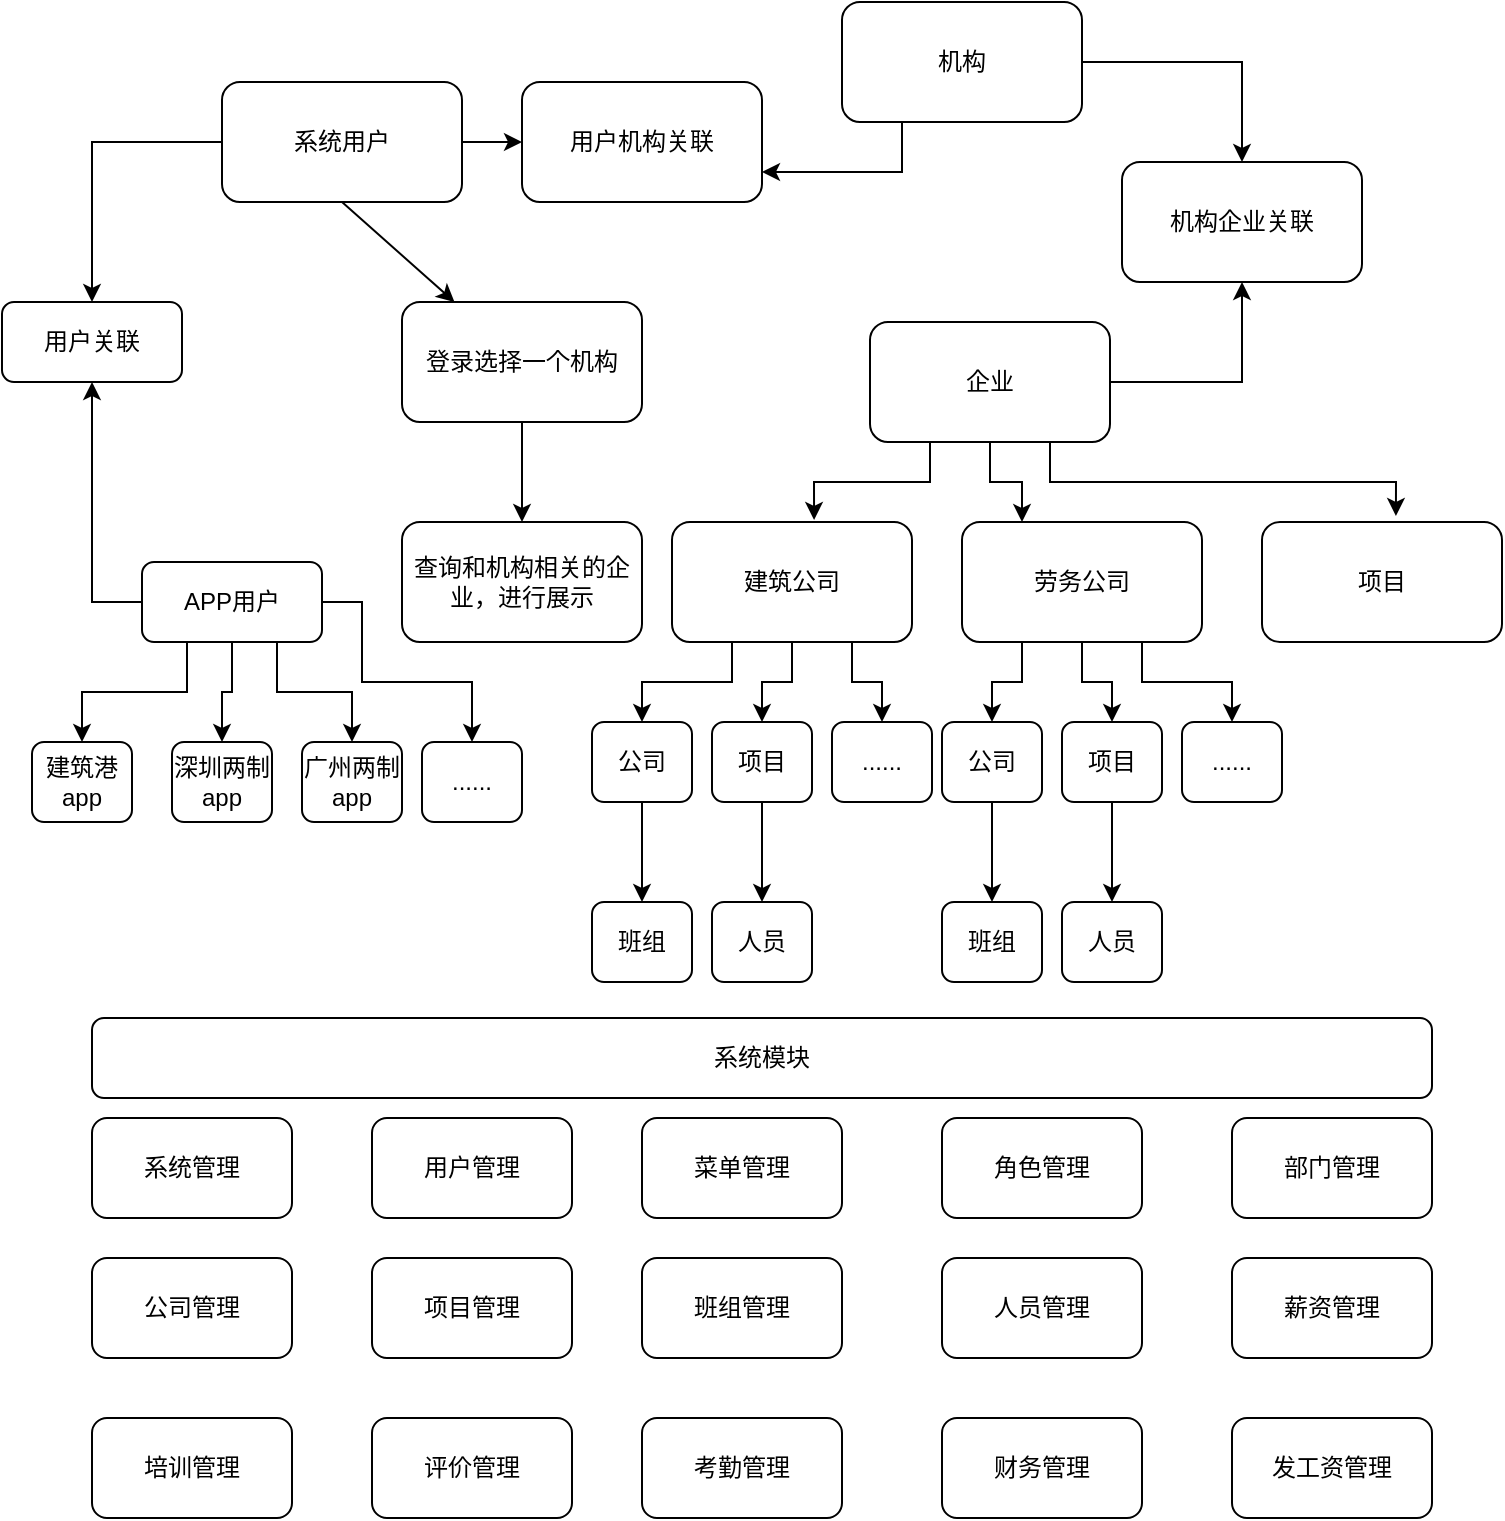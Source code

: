 <mxfile version="20.8.18" type="github">
  <diagram name="第 1 页" id="LrjgyNlb1xR0Tq_DUaoB">
    <mxGraphModel dx="1114" dy="584" grid="1" gridSize="10" guides="1" tooltips="1" connect="1" arrows="1" fold="1" page="1" pageScale="1" pageWidth="827" pageHeight="1169" math="0" shadow="0">
      <root>
        <mxCell id="0" />
        <mxCell id="1" parent="0" />
        <mxCell id="DURUOgqbGRzKwxD4fX7g-3" value="" style="edgeStyle=orthogonalEdgeStyle;rounded=0;orthogonalLoop=1;jettySize=auto;html=1;entryX=0;entryY=0.5;entryDx=0;entryDy=0;" edge="1" parent="1" source="DURUOgqbGRzKwxD4fX7g-1" target="DURUOgqbGRzKwxD4fX7g-5">
          <mxGeometry relative="1" as="geometry" />
        </mxCell>
        <mxCell id="DURUOgqbGRzKwxD4fX7g-54" style="edgeStyle=orthogonalEdgeStyle;rounded=0;orthogonalLoop=1;jettySize=auto;html=1;exitX=0;exitY=0.5;exitDx=0;exitDy=0;" edge="1" parent="1" source="DURUOgqbGRzKwxD4fX7g-1" target="DURUOgqbGRzKwxD4fX7g-53">
          <mxGeometry relative="1" as="geometry" />
        </mxCell>
        <mxCell id="DURUOgqbGRzKwxD4fX7g-1" value="系统用户" style="rounded=1;whiteSpace=wrap;html=1;" vertex="1" parent="1">
          <mxGeometry x="130" y="270" width="120" height="60" as="geometry" />
        </mxCell>
        <mxCell id="DURUOgqbGRzKwxD4fX7g-38" style="edgeStyle=orthogonalEdgeStyle;rounded=0;orthogonalLoop=1;jettySize=auto;html=1;exitX=0.25;exitY=1;exitDx=0;exitDy=0;entryX=1;entryY=0.75;entryDx=0;entryDy=0;" edge="1" parent="1" source="DURUOgqbGRzKwxD4fX7g-2" target="DURUOgqbGRzKwxD4fX7g-5">
          <mxGeometry relative="1" as="geometry" />
        </mxCell>
        <mxCell id="DURUOgqbGRzKwxD4fX7g-39" style="edgeStyle=orthogonalEdgeStyle;rounded=0;orthogonalLoop=1;jettySize=auto;html=1;exitX=1;exitY=0.5;exitDx=0;exitDy=0;" edge="1" parent="1" source="DURUOgqbGRzKwxD4fX7g-2" target="DURUOgqbGRzKwxD4fX7g-8">
          <mxGeometry relative="1" as="geometry" />
        </mxCell>
        <mxCell id="DURUOgqbGRzKwxD4fX7g-2" value="机构" style="whiteSpace=wrap;html=1;rounded=1;" vertex="1" parent="1">
          <mxGeometry x="440" y="230" width="120" height="60" as="geometry" />
        </mxCell>
        <mxCell id="DURUOgqbGRzKwxD4fX7g-19" style="edgeStyle=orthogonalEdgeStyle;rounded=0;orthogonalLoop=1;jettySize=auto;html=1;exitX=0.25;exitY=1;exitDx=0;exitDy=0;entryX=0.592;entryY=-0.017;entryDx=0;entryDy=0;entryPerimeter=0;" edge="1" parent="1" source="DURUOgqbGRzKwxD4fX7g-4" target="DURUOgqbGRzKwxD4fX7g-16">
          <mxGeometry relative="1" as="geometry" />
        </mxCell>
        <mxCell id="DURUOgqbGRzKwxD4fX7g-21" style="edgeStyle=orthogonalEdgeStyle;rounded=0;orthogonalLoop=1;jettySize=auto;html=1;exitX=0.75;exitY=1;exitDx=0;exitDy=0;entryX=0.558;entryY=-0.05;entryDx=0;entryDy=0;entryPerimeter=0;" edge="1" parent="1" source="DURUOgqbGRzKwxD4fX7g-4" target="DURUOgqbGRzKwxD4fX7g-18">
          <mxGeometry relative="1" as="geometry" />
        </mxCell>
        <mxCell id="DURUOgqbGRzKwxD4fX7g-50" style="edgeStyle=orthogonalEdgeStyle;rounded=0;orthogonalLoop=1;jettySize=auto;html=1;exitX=1;exitY=0.5;exitDx=0;exitDy=0;" edge="1" parent="1" source="DURUOgqbGRzKwxD4fX7g-4" target="DURUOgqbGRzKwxD4fX7g-8">
          <mxGeometry relative="1" as="geometry" />
        </mxCell>
        <mxCell id="DURUOgqbGRzKwxD4fX7g-51" style="edgeStyle=orthogonalEdgeStyle;rounded=0;orthogonalLoop=1;jettySize=auto;html=1;exitX=0.5;exitY=1;exitDx=0;exitDy=0;entryX=0.25;entryY=0;entryDx=0;entryDy=0;" edge="1" parent="1" source="DURUOgqbGRzKwxD4fX7g-4" target="DURUOgqbGRzKwxD4fX7g-17">
          <mxGeometry relative="1" as="geometry" />
        </mxCell>
        <mxCell id="DURUOgqbGRzKwxD4fX7g-4" value="企业" style="rounded=1;whiteSpace=wrap;html=1;" vertex="1" parent="1">
          <mxGeometry x="454" y="390" width="120" height="60" as="geometry" />
        </mxCell>
        <mxCell id="DURUOgqbGRzKwxD4fX7g-5" value="用户机构关联" style="rounded=1;whiteSpace=wrap;html=1;" vertex="1" parent="1">
          <mxGeometry x="280" y="270" width="120" height="60" as="geometry" />
        </mxCell>
        <mxCell id="DURUOgqbGRzKwxD4fX7g-8" value="机构企业关联" style="rounded=1;whiteSpace=wrap;html=1;" vertex="1" parent="1">
          <mxGeometry x="580" y="310" width="120" height="60" as="geometry" />
        </mxCell>
        <mxCell id="DURUOgqbGRzKwxD4fX7g-15" value="" style="edgeStyle=orthogonalEdgeStyle;rounded=0;orthogonalLoop=1;jettySize=auto;html=1;" edge="1" parent="1" source="DURUOgqbGRzKwxD4fX7g-9" target="DURUOgqbGRzKwxD4fX7g-14">
          <mxGeometry relative="1" as="geometry" />
        </mxCell>
        <mxCell id="DURUOgqbGRzKwxD4fX7g-9" value="登录选择一个机构" style="rounded=1;whiteSpace=wrap;html=1;" vertex="1" parent="1">
          <mxGeometry x="220" y="380" width="120" height="60" as="geometry" />
        </mxCell>
        <mxCell id="DURUOgqbGRzKwxD4fX7g-10" value="" style="endArrow=classic;html=1;rounded=0;exitX=0.5;exitY=1;exitDx=0;exitDy=0;" edge="1" parent="1" source="DURUOgqbGRzKwxD4fX7g-1" target="DURUOgqbGRzKwxD4fX7g-9">
          <mxGeometry width="50" height="50" relative="1" as="geometry">
            <mxPoint x="390" y="330" as="sourcePoint" />
            <mxPoint x="440" y="280" as="targetPoint" />
          </mxGeometry>
        </mxCell>
        <mxCell id="DURUOgqbGRzKwxD4fX7g-14" value="查询和机构相关的企业，进行展示" style="whiteSpace=wrap;html=1;rounded=1;" vertex="1" parent="1">
          <mxGeometry x="220" y="490" width="120" height="60" as="geometry" />
        </mxCell>
        <mxCell id="DURUOgqbGRzKwxD4fX7g-28" style="edgeStyle=orthogonalEdgeStyle;rounded=0;orthogonalLoop=1;jettySize=auto;html=1;exitX=0.25;exitY=1;exitDx=0;exitDy=0;entryX=0.5;entryY=0;entryDx=0;entryDy=0;" edge="1" parent="1" source="DURUOgqbGRzKwxD4fX7g-16" target="DURUOgqbGRzKwxD4fX7g-24">
          <mxGeometry relative="1" as="geometry" />
        </mxCell>
        <mxCell id="DURUOgqbGRzKwxD4fX7g-29" style="edgeStyle=orthogonalEdgeStyle;rounded=0;orthogonalLoop=1;jettySize=auto;html=1;exitX=0.5;exitY=1;exitDx=0;exitDy=0;" edge="1" parent="1" source="DURUOgqbGRzKwxD4fX7g-16" target="DURUOgqbGRzKwxD4fX7g-25">
          <mxGeometry relative="1" as="geometry" />
        </mxCell>
        <mxCell id="DURUOgqbGRzKwxD4fX7g-34" style="edgeStyle=orthogonalEdgeStyle;rounded=0;orthogonalLoop=1;jettySize=auto;html=1;exitX=0.75;exitY=1;exitDx=0;exitDy=0;entryX=0.5;entryY=0;entryDx=0;entryDy=0;" edge="1" parent="1" source="DURUOgqbGRzKwxD4fX7g-16" target="DURUOgqbGRzKwxD4fX7g-33">
          <mxGeometry relative="1" as="geometry" />
        </mxCell>
        <mxCell id="DURUOgqbGRzKwxD4fX7g-16" value="建筑公司" style="rounded=1;whiteSpace=wrap;html=1;" vertex="1" parent="1">
          <mxGeometry x="355" y="490" width="120" height="60" as="geometry" />
        </mxCell>
        <mxCell id="DURUOgqbGRzKwxD4fX7g-30" style="edgeStyle=orthogonalEdgeStyle;rounded=0;orthogonalLoop=1;jettySize=auto;html=1;exitX=0.25;exitY=1;exitDx=0;exitDy=0;entryX=0.5;entryY=0;entryDx=0;entryDy=0;" edge="1" parent="1" source="DURUOgqbGRzKwxD4fX7g-17" target="DURUOgqbGRzKwxD4fX7g-26">
          <mxGeometry relative="1" as="geometry" />
        </mxCell>
        <mxCell id="DURUOgqbGRzKwxD4fX7g-31" style="edgeStyle=orthogonalEdgeStyle;rounded=0;orthogonalLoop=1;jettySize=auto;html=1;exitX=0.5;exitY=1;exitDx=0;exitDy=0;entryX=0.5;entryY=0;entryDx=0;entryDy=0;" edge="1" parent="1" source="DURUOgqbGRzKwxD4fX7g-17" target="DURUOgqbGRzKwxD4fX7g-27">
          <mxGeometry relative="1" as="geometry" />
        </mxCell>
        <mxCell id="DURUOgqbGRzKwxD4fX7g-36" style="edgeStyle=orthogonalEdgeStyle;rounded=0;orthogonalLoop=1;jettySize=auto;html=1;exitX=0.75;exitY=1;exitDx=0;exitDy=0;" edge="1" parent="1" source="DURUOgqbGRzKwxD4fX7g-17" target="DURUOgqbGRzKwxD4fX7g-35">
          <mxGeometry relative="1" as="geometry" />
        </mxCell>
        <mxCell id="DURUOgqbGRzKwxD4fX7g-17" value="劳务公司" style="rounded=1;whiteSpace=wrap;html=1;" vertex="1" parent="1">
          <mxGeometry x="500" y="490" width="120" height="60" as="geometry" />
        </mxCell>
        <mxCell id="DURUOgqbGRzKwxD4fX7g-18" value="项目" style="rounded=1;whiteSpace=wrap;html=1;" vertex="1" parent="1">
          <mxGeometry x="650" y="490" width="120" height="60" as="geometry" />
        </mxCell>
        <mxCell id="DURUOgqbGRzKwxD4fX7g-44" style="edgeStyle=orthogonalEdgeStyle;rounded=0;orthogonalLoop=1;jettySize=auto;html=1;exitX=0.5;exitY=1;exitDx=0;exitDy=0;entryX=0.5;entryY=0;entryDx=0;entryDy=0;" edge="1" parent="1" source="DURUOgqbGRzKwxD4fX7g-24" target="DURUOgqbGRzKwxD4fX7g-41">
          <mxGeometry relative="1" as="geometry" />
        </mxCell>
        <mxCell id="DURUOgqbGRzKwxD4fX7g-24" value="公司" style="rounded=1;whiteSpace=wrap;html=1;" vertex="1" parent="1">
          <mxGeometry x="315" y="590" width="50" height="40" as="geometry" />
        </mxCell>
        <mxCell id="DURUOgqbGRzKwxD4fX7g-45" style="edgeStyle=orthogonalEdgeStyle;rounded=0;orthogonalLoop=1;jettySize=auto;html=1;exitX=0.5;exitY=1;exitDx=0;exitDy=0;entryX=0.5;entryY=0;entryDx=0;entryDy=0;" edge="1" parent="1" source="DURUOgqbGRzKwxD4fX7g-25" target="DURUOgqbGRzKwxD4fX7g-42">
          <mxGeometry relative="1" as="geometry" />
        </mxCell>
        <mxCell id="DURUOgqbGRzKwxD4fX7g-25" value="项目" style="rounded=1;whiteSpace=wrap;html=1;" vertex="1" parent="1">
          <mxGeometry x="375" y="590" width="50" height="40" as="geometry" />
        </mxCell>
        <mxCell id="DURUOgqbGRzKwxD4fX7g-48" style="edgeStyle=orthogonalEdgeStyle;rounded=0;orthogonalLoop=1;jettySize=auto;html=1;exitX=0.5;exitY=1;exitDx=0;exitDy=0;" edge="1" parent="1" source="DURUOgqbGRzKwxD4fX7g-26" target="DURUOgqbGRzKwxD4fX7g-46">
          <mxGeometry relative="1" as="geometry" />
        </mxCell>
        <mxCell id="DURUOgqbGRzKwxD4fX7g-26" value="公司" style="rounded=1;whiteSpace=wrap;html=1;" vertex="1" parent="1">
          <mxGeometry x="490" y="590" width="50" height="40" as="geometry" />
        </mxCell>
        <mxCell id="DURUOgqbGRzKwxD4fX7g-49" style="edgeStyle=orthogonalEdgeStyle;rounded=0;orthogonalLoop=1;jettySize=auto;html=1;exitX=0.5;exitY=1;exitDx=0;exitDy=0;entryX=0.5;entryY=0;entryDx=0;entryDy=0;" edge="1" parent="1" source="DURUOgqbGRzKwxD4fX7g-27" target="DURUOgqbGRzKwxD4fX7g-47">
          <mxGeometry relative="1" as="geometry" />
        </mxCell>
        <mxCell id="DURUOgqbGRzKwxD4fX7g-27" value="项目" style="rounded=1;whiteSpace=wrap;html=1;" vertex="1" parent="1">
          <mxGeometry x="550" y="590" width="50" height="40" as="geometry" />
        </mxCell>
        <mxCell id="DURUOgqbGRzKwxD4fX7g-33" value="......" style="rounded=1;whiteSpace=wrap;html=1;" vertex="1" parent="1">
          <mxGeometry x="435" y="590" width="50" height="40" as="geometry" />
        </mxCell>
        <mxCell id="DURUOgqbGRzKwxD4fX7g-35" value="......" style="rounded=1;whiteSpace=wrap;html=1;" vertex="1" parent="1">
          <mxGeometry x="610" y="590" width="50" height="40" as="geometry" />
        </mxCell>
        <mxCell id="DURUOgqbGRzKwxD4fX7g-41" value="班组" style="rounded=1;whiteSpace=wrap;html=1;" vertex="1" parent="1">
          <mxGeometry x="315" y="680" width="50" height="40" as="geometry" />
        </mxCell>
        <mxCell id="DURUOgqbGRzKwxD4fX7g-42" value="人员" style="rounded=1;whiteSpace=wrap;html=1;" vertex="1" parent="1">
          <mxGeometry x="375" y="680" width="50" height="40" as="geometry" />
        </mxCell>
        <mxCell id="DURUOgqbGRzKwxD4fX7g-46" value="班组" style="rounded=1;whiteSpace=wrap;html=1;" vertex="1" parent="1">
          <mxGeometry x="490" y="680" width="50" height="40" as="geometry" />
        </mxCell>
        <mxCell id="DURUOgqbGRzKwxD4fX7g-47" value="人员" style="rounded=1;whiteSpace=wrap;html=1;" vertex="1" parent="1">
          <mxGeometry x="550" y="680" width="50" height="40" as="geometry" />
        </mxCell>
        <mxCell id="DURUOgqbGRzKwxD4fX7g-55" style="edgeStyle=orthogonalEdgeStyle;rounded=0;orthogonalLoop=1;jettySize=auto;html=1;exitX=0;exitY=0.5;exitDx=0;exitDy=0;entryX=0.5;entryY=1;entryDx=0;entryDy=0;" edge="1" parent="1" source="DURUOgqbGRzKwxD4fX7g-52" target="DURUOgqbGRzKwxD4fX7g-53">
          <mxGeometry relative="1" as="geometry" />
        </mxCell>
        <mxCell id="DURUOgqbGRzKwxD4fX7g-61" style="edgeStyle=orthogonalEdgeStyle;rounded=0;orthogonalLoop=1;jettySize=auto;html=1;exitX=0.25;exitY=1;exitDx=0;exitDy=0;entryX=0.5;entryY=0;entryDx=0;entryDy=0;" edge="1" parent="1" source="DURUOgqbGRzKwxD4fX7g-52" target="DURUOgqbGRzKwxD4fX7g-56">
          <mxGeometry relative="1" as="geometry" />
        </mxCell>
        <mxCell id="DURUOgqbGRzKwxD4fX7g-63" style="edgeStyle=orthogonalEdgeStyle;rounded=0;orthogonalLoop=1;jettySize=auto;html=1;exitX=0.5;exitY=1;exitDx=0;exitDy=0;entryX=0.5;entryY=0;entryDx=0;entryDy=0;" edge="1" parent="1" source="DURUOgqbGRzKwxD4fX7g-52" target="DURUOgqbGRzKwxD4fX7g-57">
          <mxGeometry relative="1" as="geometry" />
        </mxCell>
        <mxCell id="DURUOgqbGRzKwxD4fX7g-64" style="edgeStyle=orthogonalEdgeStyle;rounded=0;orthogonalLoop=1;jettySize=auto;html=1;exitX=0.75;exitY=1;exitDx=0;exitDy=0;entryX=0.5;entryY=0;entryDx=0;entryDy=0;" edge="1" parent="1" source="DURUOgqbGRzKwxD4fX7g-52" target="DURUOgqbGRzKwxD4fX7g-58">
          <mxGeometry relative="1" as="geometry" />
        </mxCell>
        <mxCell id="DURUOgqbGRzKwxD4fX7g-67" style="edgeStyle=orthogonalEdgeStyle;rounded=0;orthogonalLoop=1;jettySize=auto;html=1;exitX=1;exitY=0.5;exitDx=0;exitDy=0;entryX=0.5;entryY=0;entryDx=0;entryDy=0;" edge="1" parent="1" source="DURUOgqbGRzKwxD4fX7g-52" target="DURUOgqbGRzKwxD4fX7g-65">
          <mxGeometry relative="1" as="geometry">
            <Array as="points">
              <mxPoint x="200" y="530" />
              <mxPoint x="200" y="570" />
              <mxPoint x="255" y="570" />
            </Array>
          </mxGeometry>
        </mxCell>
        <mxCell id="DURUOgqbGRzKwxD4fX7g-52" value="APP用户" style="rounded=1;whiteSpace=wrap;html=1;" vertex="1" parent="1">
          <mxGeometry x="90" y="510" width="90" height="40" as="geometry" />
        </mxCell>
        <mxCell id="DURUOgqbGRzKwxD4fX7g-53" value="用户关联" style="rounded=1;whiteSpace=wrap;html=1;" vertex="1" parent="1">
          <mxGeometry x="20" y="380" width="90" height="40" as="geometry" />
        </mxCell>
        <mxCell id="DURUOgqbGRzKwxD4fX7g-56" value="建筑港app" style="rounded=1;whiteSpace=wrap;html=1;" vertex="1" parent="1">
          <mxGeometry x="35" y="600" width="50" height="40" as="geometry" />
        </mxCell>
        <mxCell id="DURUOgqbGRzKwxD4fX7g-57" value="深圳两制app" style="rounded=1;whiteSpace=wrap;html=1;" vertex="1" parent="1">
          <mxGeometry x="105" y="600" width="50" height="40" as="geometry" />
        </mxCell>
        <mxCell id="DURUOgqbGRzKwxD4fX7g-58" value="广州两制app" style="rounded=1;whiteSpace=wrap;html=1;" vertex="1" parent="1">
          <mxGeometry x="170" y="600" width="50" height="40" as="geometry" />
        </mxCell>
        <mxCell id="DURUOgqbGRzKwxD4fX7g-65" value="......" style="rounded=1;whiteSpace=wrap;html=1;" vertex="1" parent="1">
          <mxGeometry x="230" y="600" width="50" height="40" as="geometry" />
        </mxCell>
        <mxCell id="DURUOgqbGRzKwxD4fX7g-76" value="用户管理" style="rounded=1;whiteSpace=wrap;html=1;" vertex="1" parent="1">
          <mxGeometry x="205" y="788" width="100" height="50" as="geometry" />
        </mxCell>
        <mxCell id="DURUOgqbGRzKwxD4fX7g-78" value="系统管理" style="rounded=1;whiteSpace=wrap;html=1;" vertex="1" parent="1">
          <mxGeometry x="65" y="788" width="100" height="50" as="geometry" />
        </mxCell>
        <mxCell id="DURUOgqbGRzKwxD4fX7g-79" value="角色管理" style="rounded=1;whiteSpace=wrap;html=1;" vertex="1" parent="1">
          <mxGeometry x="490" y="788" width="100" height="50" as="geometry" />
        </mxCell>
        <mxCell id="DURUOgqbGRzKwxD4fX7g-80" value="菜单管理" style="rounded=1;whiteSpace=wrap;html=1;" vertex="1" parent="1">
          <mxGeometry x="340" y="788" width="100" height="50" as="geometry" />
        </mxCell>
        <mxCell id="DURUOgqbGRzKwxD4fX7g-81" value="部门管理" style="rounded=1;whiteSpace=wrap;html=1;" vertex="1" parent="1">
          <mxGeometry x="635" y="788" width="100" height="50" as="geometry" />
        </mxCell>
        <mxCell id="DURUOgqbGRzKwxD4fX7g-84" value="项目管理" style="rounded=1;whiteSpace=wrap;html=1;" vertex="1" parent="1">
          <mxGeometry x="205" y="858" width="100" height="50" as="geometry" />
        </mxCell>
        <mxCell id="DURUOgqbGRzKwxD4fX7g-85" value="公司管理" style="rounded=1;whiteSpace=wrap;html=1;" vertex="1" parent="1">
          <mxGeometry x="65" y="858" width="100" height="50" as="geometry" />
        </mxCell>
        <mxCell id="DURUOgqbGRzKwxD4fX7g-86" value="人员管理" style="rounded=1;whiteSpace=wrap;html=1;" vertex="1" parent="1">
          <mxGeometry x="490" y="858" width="100" height="50" as="geometry" />
        </mxCell>
        <mxCell id="DURUOgqbGRzKwxD4fX7g-87" value="班组管理" style="rounded=1;whiteSpace=wrap;html=1;" vertex="1" parent="1">
          <mxGeometry x="340" y="858" width="100" height="50" as="geometry" />
        </mxCell>
        <mxCell id="DURUOgqbGRzKwxD4fX7g-88" value="薪资管理" style="rounded=1;whiteSpace=wrap;html=1;" vertex="1" parent="1">
          <mxGeometry x="635" y="858" width="100" height="50" as="geometry" />
        </mxCell>
        <mxCell id="DURUOgqbGRzKwxD4fX7g-89" value="评价管理" style="rounded=1;whiteSpace=wrap;html=1;" vertex="1" parent="1">
          <mxGeometry x="205" y="938" width="100" height="50" as="geometry" />
        </mxCell>
        <mxCell id="DURUOgqbGRzKwxD4fX7g-90" value="培训管理" style="rounded=1;whiteSpace=wrap;html=1;" vertex="1" parent="1">
          <mxGeometry x="65" y="938" width="100" height="50" as="geometry" />
        </mxCell>
        <mxCell id="DURUOgqbGRzKwxD4fX7g-91" value="财务管理" style="rounded=1;whiteSpace=wrap;html=1;" vertex="1" parent="1">
          <mxGeometry x="490" y="938" width="100" height="50" as="geometry" />
        </mxCell>
        <mxCell id="DURUOgqbGRzKwxD4fX7g-92" value="考勤管理" style="rounded=1;whiteSpace=wrap;html=1;" vertex="1" parent="1">
          <mxGeometry x="340" y="938" width="100" height="50" as="geometry" />
        </mxCell>
        <mxCell id="DURUOgqbGRzKwxD4fX7g-93" value="发工资管理" style="rounded=1;whiteSpace=wrap;html=1;" vertex="1" parent="1">
          <mxGeometry x="635" y="938" width="100" height="50" as="geometry" />
        </mxCell>
        <mxCell id="DURUOgqbGRzKwxD4fX7g-94" value="系统模块" style="rounded=1;whiteSpace=wrap;html=1;" vertex="1" parent="1">
          <mxGeometry x="65" y="738" width="670" height="40" as="geometry" />
        </mxCell>
      </root>
    </mxGraphModel>
  </diagram>
</mxfile>
